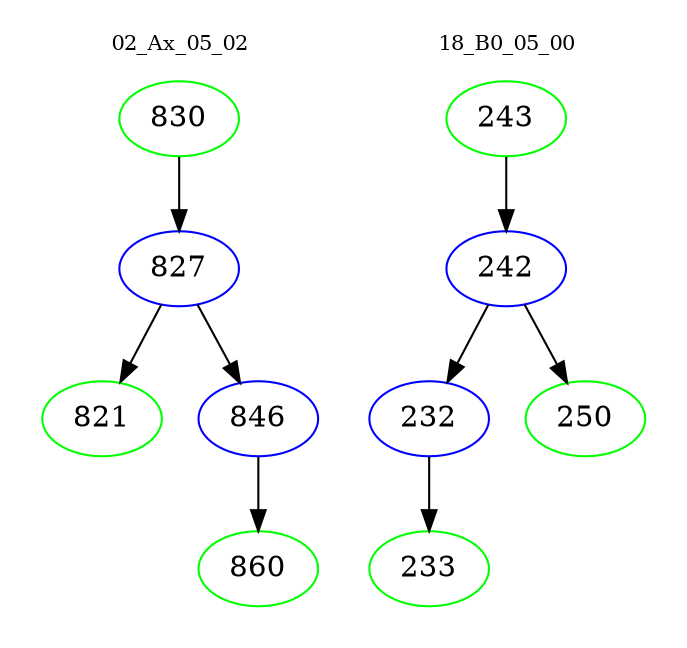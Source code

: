 digraph{
subgraph cluster_0 {
color = white
label = "02_Ax_05_02";
fontsize=10;
T0_830 [label="830", color="green"]
T0_830 -> T0_827 [color="black"]
T0_827 [label="827", color="blue"]
T0_827 -> T0_821 [color="black"]
T0_821 [label="821", color="green"]
T0_827 -> T0_846 [color="black"]
T0_846 [label="846", color="blue"]
T0_846 -> T0_860 [color="black"]
T0_860 [label="860", color="green"]
}
subgraph cluster_1 {
color = white
label = "18_B0_05_00";
fontsize=10;
T1_243 [label="243", color="green"]
T1_243 -> T1_242 [color="black"]
T1_242 [label="242", color="blue"]
T1_242 -> T1_232 [color="black"]
T1_232 [label="232", color="blue"]
T1_232 -> T1_233 [color="black"]
T1_233 [label="233", color="green"]
T1_242 -> T1_250 [color="black"]
T1_250 [label="250", color="green"]
}
}
